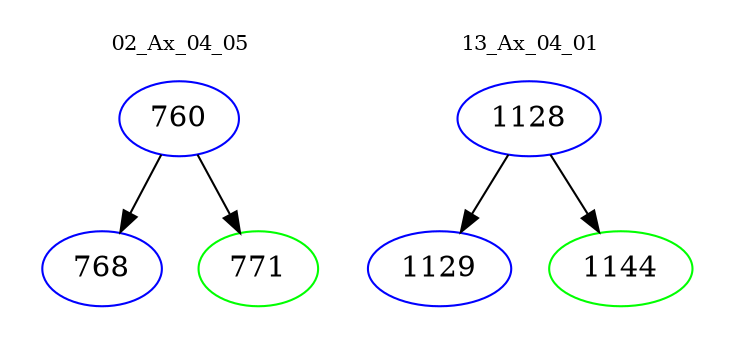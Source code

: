 digraph{
subgraph cluster_0 {
color = white
label = "02_Ax_04_05";
fontsize=10;
T0_760 [label="760", color="blue"]
T0_760 -> T0_768 [color="black"]
T0_768 [label="768", color="blue"]
T0_760 -> T0_771 [color="black"]
T0_771 [label="771", color="green"]
}
subgraph cluster_1 {
color = white
label = "13_Ax_04_01";
fontsize=10;
T1_1128 [label="1128", color="blue"]
T1_1128 -> T1_1129 [color="black"]
T1_1129 [label="1129", color="blue"]
T1_1128 -> T1_1144 [color="black"]
T1_1144 [label="1144", color="green"]
}
}
